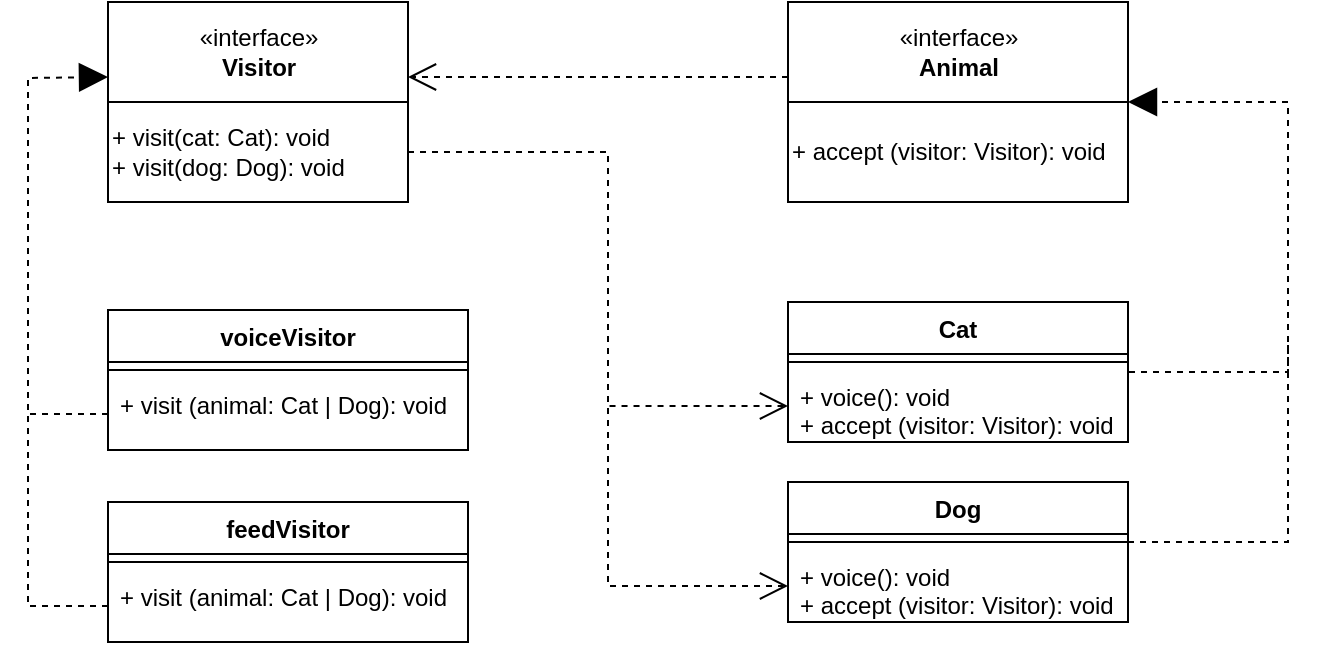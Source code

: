<mxfile>
    <diagram id="ehABj9aRu5SjOLWykwj1" name="Страница 1">
        <mxGraphModel dx="1622" dy="426" grid="1" gridSize="10" guides="1" tooltips="1" connect="1" arrows="1" fold="1" page="1" pageScale="1" pageWidth="827" pageHeight="1169" math="0" shadow="0">
            <root>
                <mxCell id="0"/>
                <mxCell id="1" parent="0"/>
                <mxCell id="4" value="" style="group" vertex="1" connectable="0" parent="1">
                    <mxGeometry x="50" y="50" width="150" height="100" as="geometry"/>
                </mxCell>
                <mxCell id="2" value="«interface»&lt;br&gt;&lt;b&gt;Visitor&lt;/b&gt;" style="html=1;" vertex="1" parent="4">
                    <mxGeometry width="150" height="50" as="geometry"/>
                </mxCell>
                <mxCell id="3" value="+ visit(cat: Cat): void&lt;br&gt;+ visit(dog: Dog): void" style="html=1;align=left;" vertex="1" parent="4">
                    <mxGeometry y="50" width="150" height="50" as="geometry"/>
                </mxCell>
                <mxCell id="5" value="" style="group" vertex="1" connectable="0" parent="1">
                    <mxGeometry x="390" y="50" width="170" height="100" as="geometry"/>
                </mxCell>
                <mxCell id="6" value="«interface»&lt;br&gt;&lt;b&gt;Animal&lt;/b&gt;" style="html=1;" vertex="1" parent="5">
                    <mxGeometry width="170" height="50" as="geometry"/>
                </mxCell>
                <mxCell id="7" value="+ accept (visitor: Visitor): void" style="html=1;align=left;" vertex="1" parent="5">
                    <mxGeometry y="50" width="170" height="50" as="geometry"/>
                </mxCell>
                <mxCell id="24" style="edgeStyle=orthogonalEdgeStyle;rounded=0;orthogonalLoop=1;jettySize=auto;html=1;exitX=1;exitY=0.25;exitDx=0;exitDy=0;endArrow=none;endFill=0;dashed=1;" edge="1" parent="1" source="8">
                    <mxGeometry relative="1" as="geometry">
                        <mxPoint x="640" y="217.724" as="targetPoint"/>
                        <Array as="points">
                            <mxPoint x="560" y="235"/>
                            <mxPoint x="640" y="235"/>
                        </Array>
                    </mxGeometry>
                </mxCell>
                <mxCell id="8" value="Cat" style="swimlane;fontStyle=1;align=center;verticalAlign=top;childLayout=stackLayout;horizontal=1;startSize=26;horizontalStack=0;resizeParent=1;resizeParentMax=0;resizeLast=0;collapsible=1;marginBottom=0;" vertex="1" parent="1">
                    <mxGeometry x="390" y="200" width="170" height="70" as="geometry"/>
                </mxCell>
                <mxCell id="10" value="" style="line;strokeWidth=1;fillColor=none;align=left;verticalAlign=middle;spacingTop=-1;spacingLeft=3;spacingRight=3;rotatable=0;labelPosition=right;points=[];portConstraint=eastwest;" vertex="1" parent="8">
                    <mxGeometry y="26" width="170" height="8" as="geometry"/>
                </mxCell>
                <mxCell id="11" value="+ voice(): void&#10;+ accept (visitor: Visitor): void" style="text;strokeColor=none;fillColor=none;align=left;verticalAlign=top;spacingLeft=4;spacingRight=4;overflow=hidden;rotatable=0;points=[[0,0.5],[1,0.5]];portConstraint=eastwest;" vertex="1" parent="8">
                    <mxGeometry y="34" width="170" height="36" as="geometry"/>
                </mxCell>
                <mxCell id="12" value="Dog" style="swimlane;fontStyle=1;align=center;verticalAlign=top;childLayout=stackLayout;horizontal=1;startSize=26;horizontalStack=0;resizeParent=1;resizeParentMax=0;resizeLast=0;collapsible=1;marginBottom=0;" vertex="1" parent="1">
                    <mxGeometry x="390" y="290" width="170" height="70" as="geometry"/>
                </mxCell>
                <mxCell id="13" value="" style="line;strokeWidth=1;fillColor=none;align=left;verticalAlign=middle;spacingTop=-1;spacingLeft=3;spacingRight=3;rotatable=0;labelPosition=right;points=[];portConstraint=eastwest;" vertex="1" parent="12">
                    <mxGeometry y="26" width="170" height="8" as="geometry"/>
                </mxCell>
                <mxCell id="14" value="+ voice(): void&#10;+ accept (visitor: Visitor): void" style="text;strokeColor=none;fillColor=none;align=left;verticalAlign=top;spacingLeft=4;spacingRight=4;overflow=hidden;rotatable=0;points=[[0,0.5],[1,0.5]];portConstraint=eastwest;" vertex="1" parent="12">
                    <mxGeometry y="34" width="170" height="36" as="geometry"/>
                </mxCell>
                <mxCell id="15" value="voiceVisitor" style="swimlane;fontStyle=1;align=center;verticalAlign=top;childLayout=stackLayout;horizontal=1;startSize=26;horizontalStack=0;resizeParent=1;resizeParentMax=0;resizeLast=0;collapsible=1;marginBottom=0;" vertex="1" parent="1">
                    <mxGeometry x="50" y="204" width="180" height="70" as="geometry"/>
                </mxCell>
                <mxCell id="17" value="" style="line;strokeWidth=1;fillColor=none;align=left;verticalAlign=middle;spacingTop=-1;spacingLeft=3;spacingRight=3;rotatable=0;labelPosition=right;points=[];portConstraint=eastwest;" vertex="1" parent="15">
                    <mxGeometry y="26" width="180" height="8" as="geometry"/>
                </mxCell>
                <mxCell id="18" value="+ visit (animal: Cat | Dog): void" style="text;strokeColor=none;fillColor=none;align=left;verticalAlign=top;spacingLeft=4;spacingRight=4;overflow=hidden;rotatable=0;points=[[0,0.5],[1,0.5]];portConstraint=eastwest;" vertex="1" parent="15">
                    <mxGeometry y="34" width="180" height="36" as="geometry"/>
                </mxCell>
                <mxCell id="19" value="feedVisitor" style="swimlane;fontStyle=1;align=center;verticalAlign=top;childLayout=stackLayout;horizontal=1;startSize=26;horizontalStack=0;resizeParent=1;resizeParentMax=0;resizeLast=0;collapsible=1;marginBottom=0;" vertex="1" parent="1">
                    <mxGeometry x="50" y="300" width="180" height="70" as="geometry"/>
                </mxCell>
                <mxCell id="20" value="" style="line;strokeWidth=1;fillColor=none;align=left;verticalAlign=middle;spacingTop=-1;spacingLeft=3;spacingRight=3;rotatable=0;labelPosition=right;points=[];portConstraint=eastwest;" vertex="1" parent="19">
                    <mxGeometry y="26" width="180" height="8" as="geometry"/>
                </mxCell>
                <mxCell id="21" value="+ visit (animal: Cat | Dog): void" style="text;strokeColor=none;fillColor=none;align=left;verticalAlign=top;spacingLeft=4;spacingRight=4;overflow=hidden;rotatable=0;points=[[0,0.5],[1,0.5]];portConstraint=eastwest;" vertex="1" parent="19">
                    <mxGeometry y="34" width="180" height="36" as="geometry"/>
                </mxCell>
                <mxCell id="23" value="" style="endArrow=block;dashed=1;endFill=1;endSize=12;html=1;entryX=1;entryY=0;entryDx=0;entryDy=0;rounded=0;" edge="1" parent="1" target="7">
                    <mxGeometry width="160" relative="1" as="geometry">
                        <mxPoint x="560" y="320" as="sourcePoint"/>
                        <mxPoint x="640" y="120" as="targetPoint"/>
                        <Array as="points">
                            <mxPoint x="640" y="320"/>
                            <mxPoint x="640" y="100"/>
                        </Array>
                    </mxGeometry>
                </mxCell>
                <mxCell id="25" value="" style="endArrow=open;dashed=1;endFill=0;endSize=12;html=1;entryX=1;entryY=0.75;entryDx=0;entryDy=0;exitX=0;exitY=0.75;exitDx=0;exitDy=0;" edge="1" parent="1" source="6" target="2">
                    <mxGeometry width="160" relative="1" as="geometry">
                        <mxPoint x="160" y="170" as="sourcePoint"/>
                        <mxPoint x="320" y="170" as="targetPoint"/>
                    </mxGeometry>
                </mxCell>
                <mxCell id="26" value="" style="endArrow=open;dashed=1;endFill=0;endSize=12;html=1;exitX=1;exitY=0.5;exitDx=0;exitDy=0;entryX=0;entryY=0.5;entryDx=0;entryDy=0;rounded=0;" edge="1" parent="1" source="3" target="14">
                    <mxGeometry width="160" relative="1" as="geometry">
                        <mxPoint x="160" y="170" as="sourcePoint"/>
                        <mxPoint x="320" y="170" as="targetPoint"/>
                        <Array as="points">
                            <mxPoint x="300" y="125"/>
                            <mxPoint x="300" y="342"/>
                        </Array>
                    </mxGeometry>
                </mxCell>
                <mxCell id="27" style="edgeStyle=orthogonalEdgeStyle;rounded=0;orthogonalLoop=1;jettySize=auto;html=1;dashed=1;endArrow=none;endFill=0;startArrow=open;startFill=0;startSize=12;" edge="1" parent="1" source="11">
                    <mxGeometry relative="1" as="geometry">
                        <mxPoint x="300" y="252" as="targetPoint"/>
                    </mxGeometry>
                </mxCell>
                <mxCell id="28" value="" style="endArrow=block;dashed=1;endFill=1;endSize=12;html=1;entryX=0;entryY=0.75;entryDx=0;entryDy=0;exitX=0;exitY=0.5;exitDx=0;exitDy=0;rounded=0;" edge="1" parent="1" source="21" target="2">
                    <mxGeometry width="160" relative="1" as="geometry">
                        <mxPoint x="10" y="340" as="sourcePoint"/>
                        <mxPoint x="320" y="270" as="targetPoint"/>
                        <Array as="points">
                            <mxPoint x="10" y="352"/>
                            <mxPoint x="10" y="88"/>
                        </Array>
                    </mxGeometry>
                </mxCell>
                <mxCell id="29" style="edgeStyle=orthogonalEdgeStyle;rounded=0;orthogonalLoop=1;jettySize=auto;html=1;dashed=1;startArrow=none;startFill=0;endArrow=none;endFill=0;startSize=12;" edge="1" parent="1" source="18">
                    <mxGeometry relative="1" as="geometry">
                        <mxPoint x="10" y="256" as="targetPoint"/>
                    </mxGeometry>
                </mxCell>
            </root>
        </mxGraphModel>
    </diagram>
</mxfile>